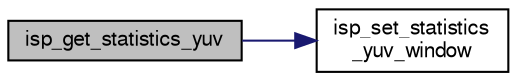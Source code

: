 digraph "isp_get_statistics_yuv"
{
  edge [fontname="FreeSans",fontsize="10",labelfontname="FreeSans",labelfontsize="10"];
  node [fontname="FreeSans",fontsize="10",shape=record];
  rankdir="LR";
  Node1 [label="isp_get_statistics_yuv",height=0.2,width=0.4,color="black", fillcolor="grey75", style="filled", fontcolor="black"];
  Node1 -> Node2 [color="midnightblue",fontsize="10",style="solid",fontname="FreeSans"];
  Node2 [label="isp_set_statistics\l_yuv_window",height=0.2,width=0.4,color="black", fillcolor="white", style="filled",URL="$libisp_8c.html#a6a238c4b9844e41ce7a5f26f7725d5ee"];
}

